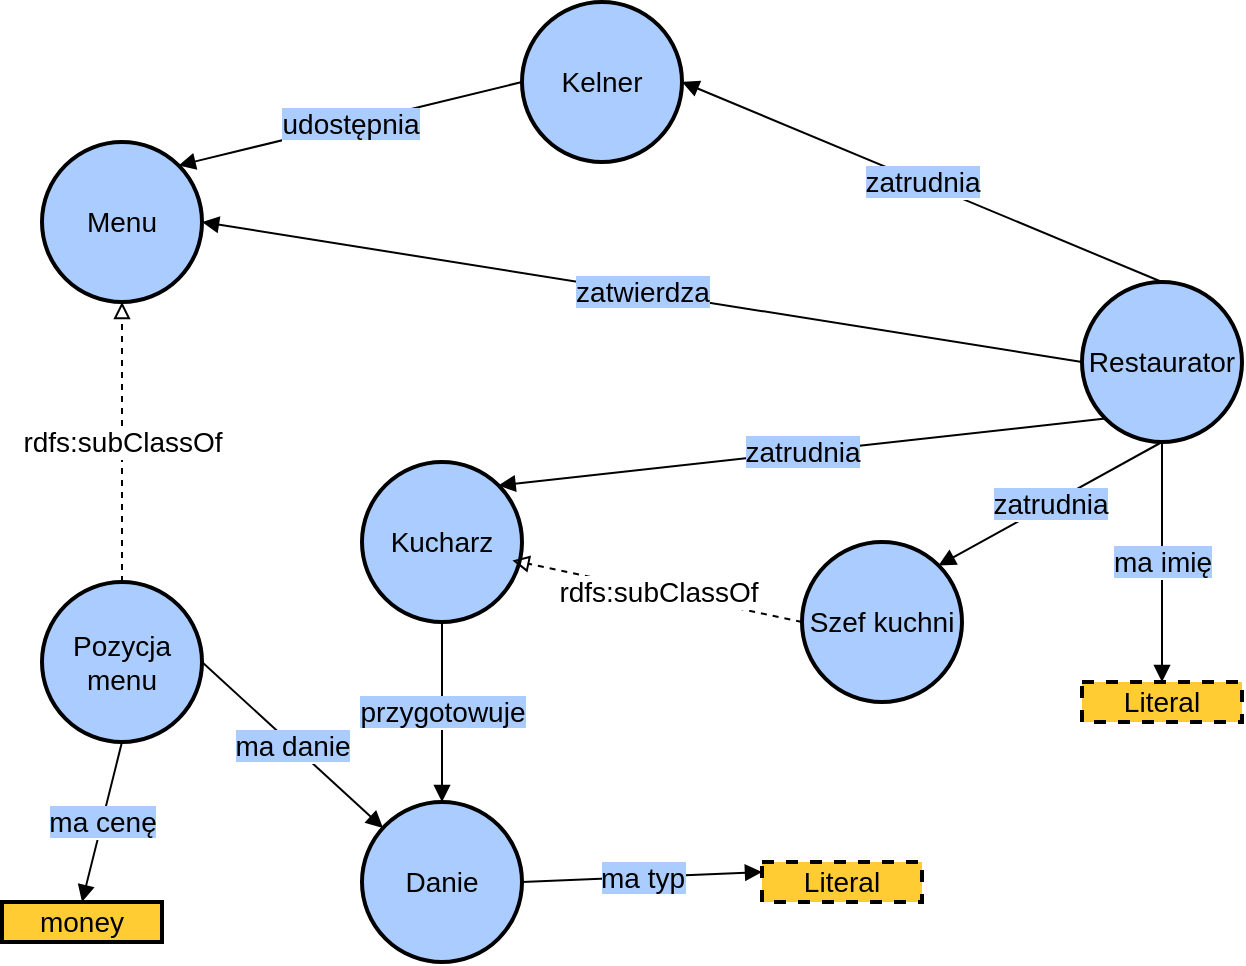 <mxfile version="14.1.8" type="device"><diagram name="Strona-1" id="ZZEINpQpFhFhITBfXxt7"><mxGraphModel dx="1024" dy="592" grid="1" gridSize="10" guides="1" tooltips="1" connect="1" arrows="1" fold="1" page="1" pageScale="1" pageWidth="827" pageHeight="1169" math="0" shadow="0"><root><mxCell id="0"/><mxCell id="1" parent="0"/><mxCell id="Y2xBQRx7lhlMPMzgQKAt-1" value="Menu" style="ellipse;whiteSpace=wrap;html=1;rounded=0;shadow=0;glass=0;comic=0;strokeColor=#000000;strokeWidth=2;fillColor=#acf;gradientColor=none;fontSize=14;fontColor=#000000;align=center;" parent="1" vertex="1"><mxGeometry x="150" y="160" width="80" height="80" as="geometry"/></mxCell><mxCell id="Y2xBQRx7lhlMPMzgQKAt-2" value="Kelner" style="ellipse;whiteSpace=wrap;html=1;rounded=0;shadow=0;glass=0;comic=0;strokeColor=#000000;strokeWidth=2;fillColor=#acf;gradientColor=none;fontSize=14;fontColor=#000000;align=center;" parent="1" vertex="1"><mxGeometry x="390" y="90" width="80" height="80" as="geometry"/></mxCell><mxCell id="Y2xBQRx7lhlMPMzgQKAt-3" value="Restaurator" style="ellipse;whiteSpace=wrap;html=1;rounded=0;shadow=0;glass=0;comic=0;strokeColor=#000000;strokeWidth=2;fillColor=#acf;gradientColor=none;fontSize=14;fontColor=#000000;align=center;" parent="1" vertex="1"><mxGeometry x="670" y="230" width="80" height="80" as="geometry"/></mxCell><mxCell id="Y2xBQRx7lhlMPMzgQKAt-4" value="Danie" style="ellipse;whiteSpace=wrap;html=1;rounded=0;shadow=0;glass=0;comic=0;strokeColor=#000000;strokeWidth=2;fillColor=#acf;gradientColor=none;fontSize=14;fontColor=#000000;align=center;" parent="1" vertex="1"><mxGeometry x="310" y="490" width="80" height="80" as="geometry"/></mxCell><mxCell id="Y2xBQRx7lhlMPMzgQKAt-10" value="Pozycja menu" style="ellipse;whiteSpace=wrap;html=1;rounded=0;shadow=0;glass=0;comic=0;strokeColor=#000000;strokeWidth=2;fillColor=#acf;gradientColor=none;fontSize=14;fontColor=#000000;align=center;" parent="1" vertex="1"><mxGeometry x="150" y="380" width="80" height="80" as="geometry"/></mxCell><mxCell id="Y2xBQRx7lhlMPMzgQKAt-11" value="rdfs:subClassOf" style="endArrow=block;html=1;strokeColor=#000000;fontSize=14;fontColor=#000000;endFill=0;dashed=1;rounded=0;exitX=0.5;exitY=0;exitDx=0;exitDy=0;entryX=0.5;entryY=1;entryDx=0;entryDy=0;" parent="1" source="Y2xBQRx7lhlMPMzgQKAt-10" target="Y2xBQRx7lhlMPMzgQKAt-1" edge="1"><mxGeometry width="50" height="50" relative="1" as="geometry"><mxPoint x="180" y="230" as="sourcePoint"/><mxPoint x="320" y="230" as="targetPoint"/></mxGeometry></mxCell><mxCell id="Y2xBQRx7lhlMPMzgQKAt-13" value="&lt;span style=&quot;background-color: rgb(170 , 204 , 255)&quot;&gt;ma danie&lt;/span&gt;" style="endArrow=block;html=1;strokeColor=#000000;fontSize=14;fontColor=#000000;endFill=1;rounded=0;exitX=1;exitY=0.5;exitDx=0;exitDy=0;" parent="1" source="Y2xBQRx7lhlMPMzgQKAt-10" target="Y2xBQRx7lhlMPMzgQKAt-4" edge="1"><mxGeometry width="50" height="50" relative="1" as="geometry"><mxPoint x="340" y="410" as="sourcePoint"/><mxPoint x="480" y="410" as="targetPoint"/><mxPoint as="offset"/></mxGeometry></mxCell><mxCell id="Y2xBQRx7lhlMPMzgQKAt-15" value="money" style="whiteSpace=wrap;html=1;rounded=0;shadow=0;glass=0;comic=0;strokeColor=#000000;strokeWidth=2;fillColor=#fc3;gradientColor=none;fontSize=14;fontColor=#000000;align=center;" parent="1" vertex="1"><mxGeometry x="130" y="540" width="80" height="20" as="geometry"/></mxCell><mxCell id="Y2xBQRx7lhlMPMzgQKAt-17" value="&lt;span style=&quot;background-color: rgb(170 , 204 , 255)&quot;&gt;ma cenę&lt;/span&gt;" style="endArrow=block;html=1;strokeColor=#000000;fontSize=14;fontColor=#000000;endFill=1;rounded=0;entryX=0.5;entryY=0;entryDx=0;entryDy=0;exitX=0.5;exitY=1;exitDx=0;exitDy=0;" parent="1" source="Y2xBQRx7lhlMPMzgQKAt-10" target="Y2xBQRx7lhlMPMzgQKAt-15" edge="1"><mxGeometry width="50" height="50" relative="1" as="geometry"><mxPoint x="190" y="360" as="sourcePoint"/><mxPoint x="330" y="360" as="targetPoint"/></mxGeometry></mxCell><mxCell id="Y2xBQRx7lhlMPMzgQKAt-19" value="Literal" style="whiteSpace=wrap;html=1;rounded=0;shadow=0;glass=0;comic=0;strokeColor=#000000;strokeWidth=2;fillColor=#fc3;gradientColor=none;fontSize=14;fontColor=#000000;align=center;dashed=1;" parent="1" vertex="1"><mxGeometry x="670" y="430" width="80" height="20" as="geometry"/></mxCell><mxCell id="Y2xBQRx7lhlMPMzgQKAt-24" value="&lt;span style=&quot;background-color: rgb(170 , 204 , 255)&quot;&gt;ma imię&lt;/span&gt;" style="endArrow=block;html=1;strokeColor=#000000;fontSize=14;fontColor=#000000;endFill=1;rounded=0;exitX=0.5;exitY=1;exitDx=0;exitDy=0;entryX=0.5;entryY=0;entryDx=0;entryDy=0;" parent="1" source="Y2xBQRx7lhlMPMzgQKAt-3" target="Y2xBQRx7lhlMPMzgQKAt-19" edge="1"><mxGeometry width="50" height="50" relative="1" as="geometry"><mxPoint x="470" y="420" as="sourcePoint"/><mxPoint x="610" y="420" as="targetPoint"/></mxGeometry></mxCell><mxCell id="Y2xBQRx7lhlMPMzgQKAt-26" value="&lt;span style=&quot;background-color: rgb(170 , 204 , 255)&quot;&gt;zatrudnia&lt;/span&gt;" style="endArrow=block;html=1;strokeColor=#000000;fontSize=14;fontColor=#000000;endFill=1;rounded=0;entryX=1;entryY=0.5;entryDx=0;entryDy=0;exitX=0.5;exitY=0;exitDx=0;exitDy=0;" parent="1" source="Y2xBQRx7lhlMPMzgQKAt-3" target="Y2xBQRx7lhlMPMzgQKAt-2" edge="1"><mxGeometry width="50" height="50" relative="1" as="geometry"><mxPoint x="570" y="220" as="sourcePoint"/><mxPoint x="710" y="220" as="targetPoint"/></mxGeometry></mxCell><mxCell id="Y2xBQRx7lhlMPMzgQKAt-28" value="&lt;span style=&quot;background-color: rgb(170 , 204 , 255)&quot;&gt;udostępnia&lt;/span&gt;" style="endArrow=block;html=1;strokeColor=#000000;fontSize=14;fontColor=#000000;endFill=1;rounded=0;entryX=1;entryY=0;entryDx=0;entryDy=0;exitX=0;exitY=0.5;exitDx=0;exitDy=0;" parent="1" source="Y2xBQRx7lhlMPMzgQKAt-2" target="Y2xBQRx7lhlMPMzgQKAt-1" edge="1"><mxGeometry width="50" height="50" relative="1" as="geometry"><mxPoint x="380" y="140" as="sourcePoint"/><mxPoint x="520" y="140" as="targetPoint"/></mxGeometry></mxCell><mxCell id="Y2xBQRx7lhlMPMzgQKAt-31" value="&lt;span style=&quot;background-color: rgb(170 , 204 , 255)&quot;&gt;zatwierdza&lt;/span&gt;" style="endArrow=block;html=1;strokeColor=#000000;fontSize=14;fontColor=#000000;endFill=1;rounded=0;exitX=0;exitY=0.5;exitDx=0;exitDy=0;entryX=1;entryY=0.5;entryDx=0;entryDy=0;" parent="1" source="Y2xBQRx7lhlMPMzgQKAt-3" target="Y2xBQRx7lhlMPMzgQKAt-1" edge="1"><mxGeometry width="50" height="50" relative="1" as="geometry"><mxPoint x="340" y="210" as="sourcePoint"/><mxPoint x="480" y="210" as="targetPoint"/><mxPoint as="offset"/></mxGeometry></mxCell><mxCell id="Y2xBQRx7lhlMPMzgQKAt-32" value="Kucharz" style="ellipse;whiteSpace=wrap;html=1;rounded=0;shadow=0;glass=0;comic=0;strokeColor=#000000;strokeWidth=2;fillColor=#acf;gradientColor=none;fontSize=14;fontColor=#000000;align=center;" parent="1" vertex="1"><mxGeometry x="310" y="320" width="80" height="80" as="geometry"/></mxCell><mxCell id="Y2xBQRx7lhlMPMzgQKAt-33" value="&lt;span style=&quot;background-color: rgb(170 , 204 , 255)&quot;&gt;przygotowuje&lt;/span&gt;" style="endArrow=block;html=1;strokeColor=#000000;fontSize=14;fontColor=#000000;endFill=1;rounded=0;entryX=0.5;entryY=0;entryDx=0;entryDy=0;exitX=0.5;exitY=1;exitDx=0;exitDy=0;" parent="1" source="Y2xBQRx7lhlMPMzgQKAt-32" target="Y2xBQRx7lhlMPMzgQKAt-4" edge="1"><mxGeometry width="50" height="50" relative="1" as="geometry"><mxPoint x="360" y="372" as="sourcePoint"/><mxPoint x="480" y="300" as="targetPoint"/></mxGeometry></mxCell><mxCell id="Y2xBQRx7lhlMPMzgQKAt-34" value="Szef kuchni" style="ellipse;whiteSpace=wrap;html=1;rounded=0;shadow=0;glass=0;comic=0;strokeColor=#000000;strokeWidth=2;fillColor=#acf;gradientColor=none;fontSize=14;fontColor=#000000;align=center;" parent="1" vertex="1"><mxGeometry x="530" y="360" width="80" height="80" as="geometry"/></mxCell><mxCell id="Y2xBQRx7lhlMPMzgQKAt-38" value="rdfs:subClassOf" style="endArrow=block;html=1;strokeColor=#000000;fontSize=14;fontColor=#000000;endFill=0;dashed=1;rounded=0;exitX=0;exitY=0.5;exitDx=0;exitDy=0;entryX=0.94;entryY=0.615;entryDx=0;entryDy=0;entryPerimeter=0;" parent="1" source="Y2xBQRx7lhlMPMzgQKAt-34" target="Y2xBQRx7lhlMPMzgQKAt-32" edge="1"><mxGeometry width="50" height="50" relative="1" as="geometry"><mxPoint x="430" y="390" as="sourcePoint"/><mxPoint x="570" y="390" as="targetPoint"/></mxGeometry></mxCell><mxCell id="Y2xBQRx7lhlMPMzgQKAt-39" value="&lt;span style=&quot;background-color: rgb(170 , 204 , 255)&quot;&gt;zatrudnia&lt;/span&gt;" style="endArrow=block;html=1;strokeColor=#000000;fontSize=14;fontColor=#000000;endFill=1;rounded=0;exitX=0;exitY=1;exitDx=0;exitDy=0;entryX=1;entryY=0;entryDx=0;entryDy=0;" parent="1" source="Y2xBQRx7lhlMPMzgQKAt-3" target="Y2xBQRx7lhlMPMzgQKAt-32" edge="1"><mxGeometry width="50" height="50" relative="1" as="geometry"><mxPoint x="340" y="300" as="sourcePoint"/><mxPoint x="480" y="300" as="targetPoint"/></mxGeometry></mxCell><mxCell id="Y2xBQRx7lhlMPMzgQKAt-40" value="&lt;span style=&quot;background-color: rgb(170 , 204 , 255)&quot;&gt;zatrudnia&lt;/span&gt;" style="endArrow=block;html=1;strokeColor=#000000;fontSize=14;fontColor=#000000;endFill=1;rounded=0;exitX=0.5;exitY=1;exitDx=0;exitDy=0;entryX=1;entryY=0;entryDx=0;entryDy=0;" parent="1" source="Y2xBQRx7lhlMPMzgQKAt-3" target="Y2xBQRx7lhlMPMzgQKAt-34" edge="1"><mxGeometry width="50" height="50" relative="1" as="geometry"><mxPoint x="340" y="300" as="sourcePoint"/><mxPoint x="480" y="300" as="targetPoint"/></mxGeometry></mxCell><mxCell id="Y2xBQRx7lhlMPMzgQKAt-41" value="Literal" style="whiteSpace=wrap;html=1;rounded=0;shadow=0;glass=0;comic=0;strokeColor=#000000;strokeWidth=2;fillColor=#fc3;gradientColor=none;fontSize=14;fontColor=#000000;align=center;dashed=1;" parent="1" vertex="1"><mxGeometry x="510" y="520" width="80" height="20" as="geometry"/></mxCell><mxCell id="Y2xBQRx7lhlMPMzgQKAt-42" value="&lt;span style=&quot;background-color: rgb(170 , 204 , 255)&quot;&gt;ma typ&lt;/span&gt;" style="endArrow=block;html=1;strokeColor=#000000;fontSize=14;fontColor=#000000;endFill=1;rounded=0;exitX=1;exitY=0.5;exitDx=0;exitDy=0;entryX=0;entryY=0.25;entryDx=0;entryDy=0;" parent="1" source="Y2xBQRx7lhlMPMzgQKAt-4" target="Y2xBQRx7lhlMPMzgQKAt-41" edge="1"><mxGeometry width="50" height="50" relative="1" as="geometry"><mxPoint x="410" y="480" as="sourcePoint"/><mxPoint x="550" y="480" as="targetPoint"/></mxGeometry></mxCell></root></mxGraphModel></diagram></mxfile>
